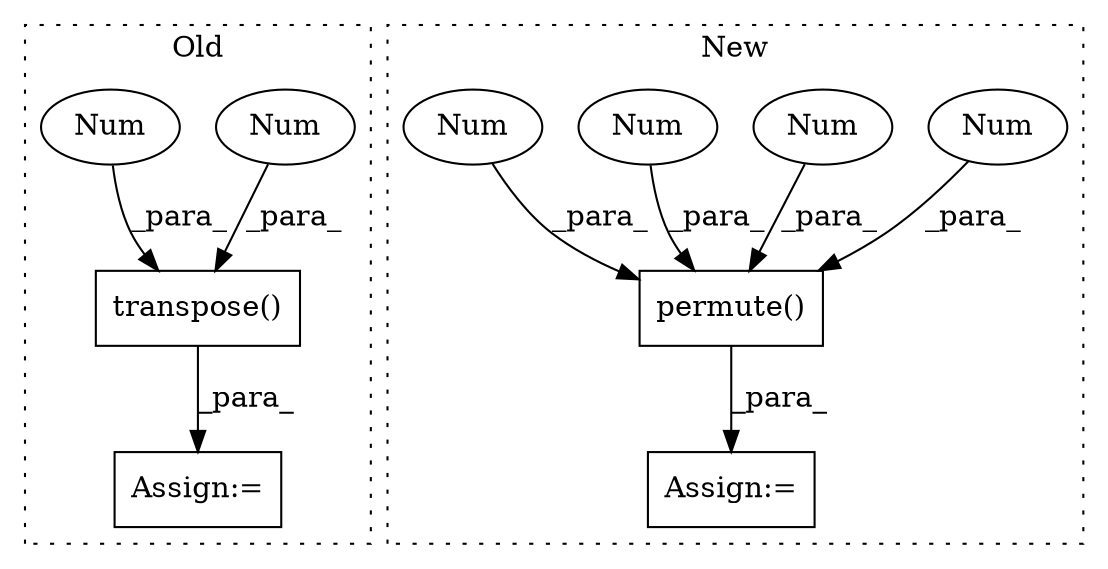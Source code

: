 digraph G {
subgraph cluster0 {
1 [label="transpose()" a="75" s="5315,5357" l="38,1" shape="box"];
5 [label="Num" a="76" s="5356" l="1" shape="ellipse"];
6 [label="Num" a="76" s="5353" l="1" shape="ellipse"];
8 [label="Assign:=" a="68" s="5418" l="3" shape="box"];
label = "Old";
style="dotted";
}
subgraph cluster1 {
2 [label="permute()" a="75" s="4544,4637" l="83,1" shape="box"];
3 [label="Num" a="76" s="4630" l="1" shape="ellipse"];
4 [label="Num" a="76" s="4627" l="1" shape="ellipse"];
7 [label="Num" a="76" s="4636" l="1" shape="ellipse"];
9 [label="Assign:=" a="68" s="4541" l="3" shape="box"];
10 [label="Num" a="76" s="4633" l="1" shape="ellipse"];
label = "New";
style="dotted";
}
1 -> 8 [label="_para_"];
2 -> 9 [label="_para_"];
3 -> 2 [label="_para_"];
4 -> 2 [label="_para_"];
5 -> 1 [label="_para_"];
6 -> 1 [label="_para_"];
7 -> 2 [label="_para_"];
10 -> 2 [label="_para_"];
}